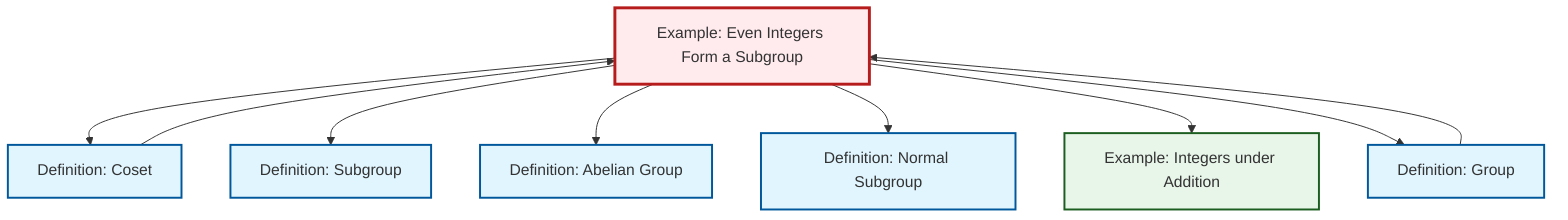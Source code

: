 graph TD
    classDef definition fill:#e1f5fe,stroke:#01579b,stroke-width:2px
    classDef theorem fill:#f3e5f5,stroke:#4a148c,stroke-width:2px
    classDef axiom fill:#fff3e0,stroke:#e65100,stroke-width:2px
    classDef example fill:#e8f5e9,stroke:#1b5e20,stroke-width:2px
    classDef current fill:#ffebee,stroke:#b71c1c,stroke-width:3px
    ex-even-integers-subgroup["Example: Even Integers Form a Subgroup"]:::example
    def-abelian-group["Definition: Abelian Group"]:::definition
    def-subgroup["Definition: Subgroup"]:::definition
    ex-integers-addition["Example: Integers under Addition"]:::example
    def-group["Definition: Group"]:::definition
    def-normal-subgroup["Definition: Normal Subgroup"]:::definition
    def-coset["Definition: Coset"]:::definition
    ex-even-integers-subgroup --> def-coset
    def-coset --> ex-even-integers-subgroup
    ex-even-integers-subgroup --> def-subgroup
    def-group --> ex-even-integers-subgroup
    ex-even-integers-subgroup --> def-abelian-group
    ex-even-integers-subgroup --> def-normal-subgroup
    ex-even-integers-subgroup --> ex-integers-addition
    ex-even-integers-subgroup --> def-group
    class ex-even-integers-subgroup current